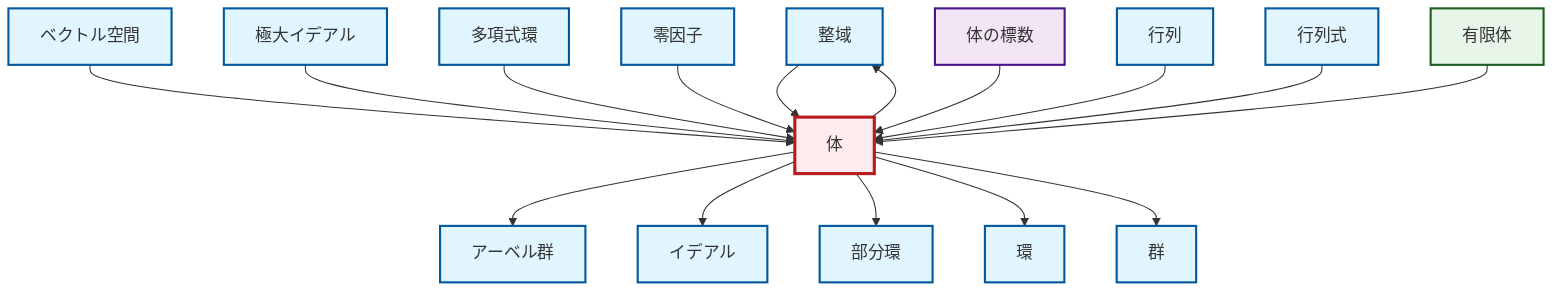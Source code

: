 graph TD
    classDef definition fill:#e1f5fe,stroke:#01579b,stroke-width:2px
    classDef theorem fill:#f3e5f5,stroke:#4a148c,stroke-width:2px
    classDef axiom fill:#fff3e0,stroke:#e65100,stroke-width:2px
    classDef example fill:#e8f5e9,stroke:#1b5e20,stroke-width:2px
    classDef current fill:#ffebee,stroke:#b71c1c,stroke-width:3px
    def-integral-domain["整域"]:::definition
    def-abelian-group["アーベル群"]:::definition
    def-field["体"]:::definition
    def-ring["環"]:::definition
    def-subring["部分環"]:::definition
    def-vector-space["ベクトル空間"]:::definition
    def-ideal["イデアル"]:::definition
    def-maximal-ideal["極大イデアル"]:::definition
    def-zero-divisor["零因子"]:::definition
    def-matrix["行列"]:::definition
    thm-field-characteristic["体の標数"]:::theorem
    ex-finite-field["有限体"]:::example
    def-polynomial-ring["多項式環"]:::definition
    def-group["群"]:::definition
    def-determinant["行列式"]:::definition
    def-field --> def-abelian-group
    def-integral-domain --> def-field
    def-vector-space --> def-field
    def-field --> def-ideal
    def-maximal-ideal --> def-field
    def-polynomial-ring --> def-field
    def-zero-divisor --> def-field
    def-field --> def-integral-domain
    thm-field-characteristic --> def-field
    def-field --> def-subring
    def-field --> def-ring
    def-matrix --> def-field
    def-determinant --> def-field
    def-field --> def-group
    ex-finite-field --> def-field
    class def-field current